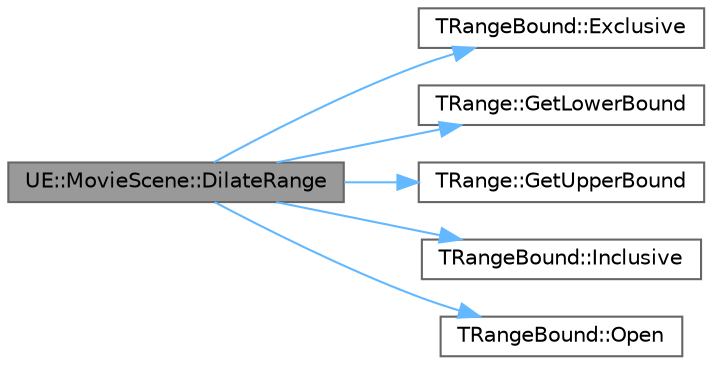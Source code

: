 digraph "UE::MovieScene::DilateRange"
{
 // INTERACTIVE_SVG=YES
 // LATEX_PDF_SIZE
  bgcolor="transparent";
  edge [fontname=Helvetica,fontsize=10,labelfontname=Helvetica,labelfontsize=10];
  node [fontname=Helvetica,fontsize=10,shape=box,height=0.2,width=0.4];
  rankdir="LR";
  Node1 [id="Node000001",label="UE::MovieScene::DilateRange",height=0.2,width=0.4,color="gray40", fillcolor="grey60", style="filled", fontcolor="black",tooltip="Dilate the specified range by adding a specific size to the lower and upper bounds (if closed)"];
  Node1 -> Node2 [id="edge1_Node000001_Node000002",color="steelblue1",style="solid",tooltip=" "];
  Node2 [id="Node000002",label="TRangeBound::Exclusive",height=0.2,width=0.4,color="grey40", fillcolor="white", style="filled",URL="$dc/d71/classTRangeBound.html#aeb5309e84d6ada149a0dea5bf01ce702",tooltip="Returns a closed bound that excludes the specified value."];
  Node1 -> Node3 [id="edge2_Node000001_Node000003",color="steelblue1",style="solid",tooltip=" "];
  Node3 [id="Node000003",label="TRange::GetLowerBound",height=0.2,width=0.4,color="grey40", fillcolor="white", style="filled",URL="$d0/d01/classTRange.html#ad5b6523397433d35458f84a337807f7c",tooltip="Get the range's lower bound."];
  Node1 -> Node4 [id="edge3_Node000001_Node000004",color="steelblue1",style="solid",tooltip=" "];
  Node4 [id="Node000004",label="TRange::GetUpperBound",height=0.2,width=0.4,color="grey40", fillcolor="white", style="filled",URL="$d0/d01/classTRange.html#aaa525d9b635713ec3cefd4ea64d54e4a",tooltip="Get the range's upper bound."];
  Node1 -> Node5 [id="edge4_Node000001_Node000005",color="steelblue1",style="solid",tooltip=" "];
  Node5 [id="Node000005",label="TRangeBound::Inclusive",height=0.2,width=0.4,color="grey40", fillcolor="white", style="filled",URL="$dc/d71/classTRangeBound.html#aab0bd6fc9977a042858ad97cfbfd73c7",tooltip="Returns a closed bound that includes the specified value."];
  Node1 -> Node6 [id="edge5_Node000001_Node000006",color="steelblue1",style="solid",tooltip=" "];
  Node6 [id="Node000006",label="TRangeBound::Open",height=0.2,width=0.4,color="grey40", fillcolor="white", style="filled",URL="$dc/d71/classTRangeBound.html#a1eb8259997c42b78540355728bf0b326",tooltip="Returns an open bound."];
}
